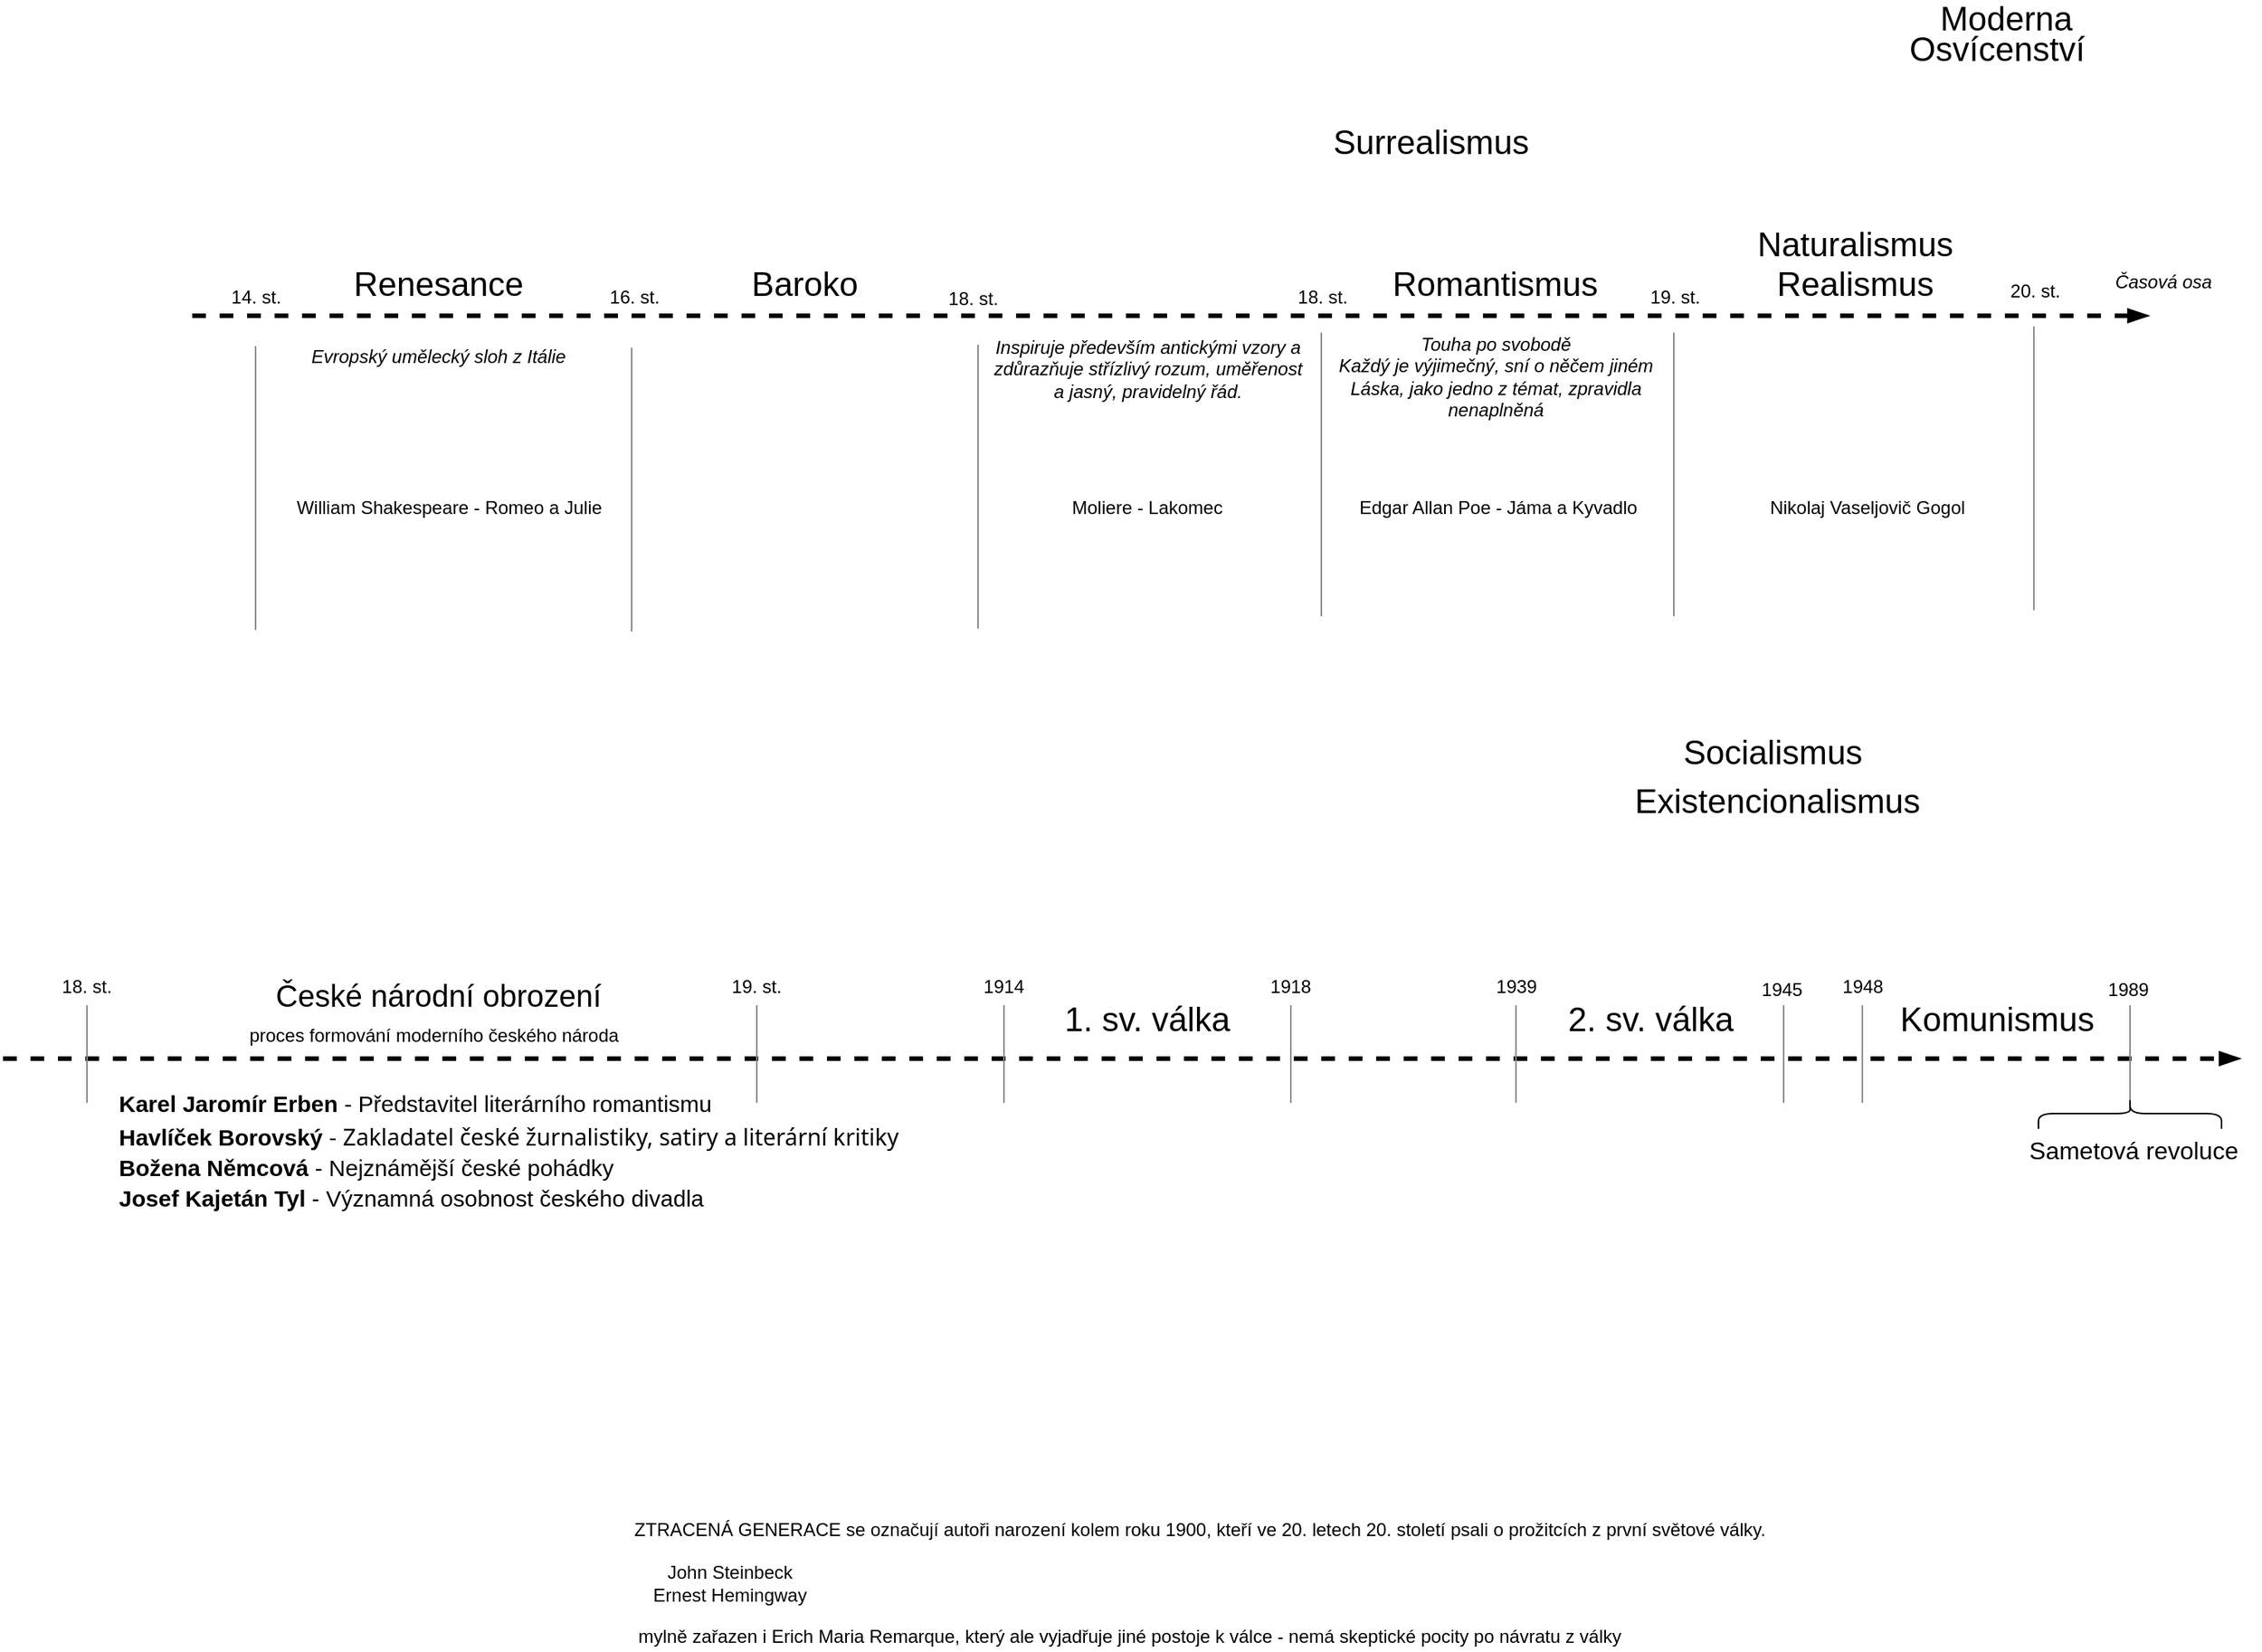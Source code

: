 <mxfile version="15.3.8" type="github">
  <diagram id="NkUVB_MuAY6k-S3Yqs2I" name="Page-1">
    <mxGraphModel dx="1185" dy="662" grid="0" gridSize="10" guides="1" tooltips="1" connect="1" arrows="1" fold="1" page="0" pageScale="1" pageWidth="827" pageHeight="1169" math="0" shadow="0">
      <root>
        <mxCell id="0" />
        <mxCell id="1" parent="0" />
        <mxCell id="TmIskUd6S_NqrXWgK_SJ-1" value="" style="endArrow=blockThin;dashed=1;html=1;strokeWidth=3;jumpSize=0;jumpStyle=arc;endSize=6;curved=1;endFill=1;" edge="1" parent="1">
          <mxGeometry width="50" height="50" relative="1" as="geometry">
            <mxPoint x="341" y="343" as="sourcePoint" />
            <mxPoint x="1623" y="343" as="targetPoint" />
          </mxGeometry>
        </mxCell>
        <mxCell id="TmIskUd6S_NqrXWgK_SJ-2" value="&lt;font style=&quot;font-size: 22px&quot;&gt;Renesance&lt;/font&gt;" style="text;html=1;strokeColor=none;fillColor=none;align=center;verticalAlign=middle;whiteSpace=wrap;rounded=0;" vertex="1" parent="1">
          <mxGeometry x="430" y="313" width="145" height="20" as="geometry" />
        </mxCell>
        <mxCell id="TmIskUd6S_NqrXWgK_SJ-3" value="&lt;i&gt;Časová osa&lt;/i&gt;" style="text;html=1;strokeColor=none;fillColor=none;align=center;verticalAlign=middle;whiteSpace=wrap;rounded=0;" vertex="1" parent="1">
          <mxGeometry x="1591" y="311" width="84" height="20" as="geometry" />
        </mxCell>
        <mxCell id="TmIskUd6S_NqrXWgK_SJ-4" value="&lt;font style=&quot;font-size: 22px&quot;&gt;Romantismus&lt;/font&gt;" style="text;html=1;strokeColor=none;fillColor=none;align=center;verticalAlign=middle;whiteSpace=wrap;rounded=0;" vertex="1" parent="1">
          <mxGeometry x="1108" y="313" width="174" height="20" as="geometry" />
        </mxCell>
        <mxCell id="TmIskUd6S_NqrXWgK_SJ-5" value="&lt;font style=&quot;font-size: 22px&quot;&gt;Baroko&lt;br&gt;&lt;/font&gt;" style="text;html=1;strokeColor=none;fillColor=none;align=center;verticalAlign=middle;whiteSpace=wrap;rounded=0;" vertex="1" parent="1">
          <mxGeometry x="670" y="313" width="145" height="20" as="geometry" />
        </mxCell>
        <mxCell id="TmIskUd6S_NqrXWgK_SJ-6" value="" style="endArrow=none;html=1;strokeWidth=1;strokeColor=#8A8A8A;" edge="1" parent="1">
          <mxGeometry width="50" height="50" relative="1" as="geometry">
            <mxPoint x="856" y="548" as="sourcePoint" />
            <mxPoint x="856" y="362.0" as="targetPoint" />
          </mxGeometry>
        </mxCell>
        <mxCell id="TmIskUd6S_NqrXWgK_SJ-7" value="" style="endArrow=none;html=1;strokeWidth=1;strokeColor=#8A8A8A;" edge="1" parent="1">
          <mxGeometry width="50" height="50" relative="1" as="geometry">
            <mxPoint x="1081" y="540" as="sourcePoint" />
            <mxPoint x="1081" y="354.0" as="targetPoint" />
          </mxGeometry>
        </mxCell>
        <mxCell id="TmIskUd6S_NqrXWgK_SJ-8" value="&lt;font style=&quot;font-size: 22px&quot;&gt;Surrealismus&lt;/font&gt;" style="text;html=1;strokeColor=none;fillColor=none;align=center;verticalAlign=middle;whiteSpace=wrap;rounded=0;" vertex="1" parent="1">
          <mxGeometry x="1066" y="220" width="174" height="20" as="geometry" />
        </mxCell>
        <mxCell id="TmIskUd6S_NqrXWgK_SJ-9" value="18. st." style="text;html=1;strokeColor=none;fillColor=none;align=center;verticalAlign=middle;whiteSpace=wrap;rounded=0;" vertex="1" parent="1">
          <mxGeometry x="822" y="322" width="62" height="20" as="geometry" />
        </mxCell>
        <mxCell id="TmIskUd6S_NqrXWgK_SJ-10" value="14. st." style="text;html=1;strokeColor=none;fillColor=none;align=center;verticalAlign=middle;whiteSpace=wrap;rounded=0;" vertex="1" parent="1">
          <mxGeometry x="352" y="321" width="62" height="20" as="geometry" />
        </mxCell>
        <mxCell id="TmIskUd6S_NqrXWgK_SJ-11" value="&lt;font style=&quot;font-size: 22px&quot;&gt;Realismus&lt;/font&gt;" style="text;html=1;strokeColor=none;fillColor=none;align=center;verticalAlign=middle;whiteSpace=wrap;rounded=0;" vertex="1" parent="1">
          <mxGeometry x="1344" y="313" width="174" height="20" as="geometry" />
        </mxCell>
        <mxCell id="TmIskUd6S_NqrXWgK_SJ-12" value="&lt;font style=&quot;font-size: 22px&quot;&gt;Naturalismus&lt;/font&gt;" style="text;html=1;strokeColor=none;fillColor=none;align=center;verticalAlign=middle;whiteSpace=wrap;rounded=0;" vertex="1" parent="1">
          <mxGeometry x="1344" y="287" width="174" height="20" as="geometry" />
        </mxCell>
        <mxCell id="TmIskUd6S_NqrXWgK_SJ-13" value="16. st." style="text;html=1;strokeColor=none;fillColor=none;align=center;verticalAlign=middle;whiteSpace=wrap;rounded=0;" vertex="1" parent="1">
          <mxGeometry x="600" y="321" width="62" height="20" as="geometry" />
        </mxCell>
        <mxCell id="TmIskUd6S_NqrXWgK_SJ-14" value="" style="endArrow=none;html=1;strokeWidth=1;strokeColor=#8A8A8A;" edge="1" parent="1">
          <mxGeometry width="50" height="50" relative="1" as="geometry">
            <mxPoint x="629" y="550" as="sourcePoint" />
            <mxPoint x="629" y="364.0" as="targetPoint" />
          </mxGeometry>
        </mxCell>
        <mxCell id="TmIskUd6S_NqrXWgK_SJ-15" value="" style="endArrow=none;html=1;strokeWidth=1;strokeColor=#8A8A8A;" edge="1" parent="1">
          <mxGeometry width="50" height="50" relative="1" as="geometry">
            <mxPoint x="382.5" y="549.0" as="sourcePoint" />
            <mxPoint x="382.5" y="363" as="targetPoint" />
          </mxGeometry>
        </mxCell>
        <mxCell id="TmIskUd6S_NqrXWgK_SJ-16" value="18. st." style="text;html=1;strokeColor=none;fillColor=none;align=center;verticalAlign=middle;whiteSpace=wrap;rounded=0;" vertex="1" parent="1">
          <mxGeometry x="1051" y="321" width="62" height="20" as="geometry" />
        </mxCell>
        <mxCell id="TmIskUd6S_NqrXWgK_SJ-17" value="" style="endArrow=none;html=1;strokeWidth=1;strokeColor=#8A8A8A;" edge="1" parent="1">
          <mxGeometry width="50" height="50" relative="1" as="geometry">
            <mxPoint x="1312" y="540" as="sourcePoint" />
            <mxPoint x="1312" y="354.0" as="targetPoint" />
          </mxGeometry>
        </mxCell>
        <mxCell id="TmIskUd6S_NqrXWgK_SJ-18" value="19. st." style="text;html=1;strokeColor=none;fillColor=none;align=center;verticalAlign=middle;whiteSpace=wrap;rounded=0;" vertex="1" parent="1">
          <mxGeometry x="1282" y="321" width="62" height="20" as="geometry" />
        </mxCell>
        <mxCell id="TmIskUd6S_NqrXWgK_SJ-19" value="20. st." style="text;html=1;strokeColor=none;fillColor=none;align=center;verticalAlign=middle;whiteSpace=wrap;rounded=0;" vertex="1" parent="1">
          <mxGeometry x="1518" y="317" width="62" height="20" as="geometry" />
        </mxCell>
        <mxCell id="TmIskUd6S_NqrXWgK_SJ-20" value="" style="endArrow=none;html=1;strokeWidth=1;strokeColor=#8A8A8A;" edge="1" parent="1">
          <mxGeometry width="50" height="50" relative="1" as="geometry">
            <mxPoint x="1548" y="536" as="sourcePoint" />
            <mxPoint x="1548" y="350" as="targetPoint" />
          </mxGeometry>
        </mxCell>
        <mxCell id="TmIskUd6S_NqrXWgK_SJ-21" value="William Shakespeare - Romeo a Julie" style="text;html=1;strokeColor=none;fillColor=none;align=center;verticalAlign=middle;whiteSpace=wrap;rounded=0;" vertex="1" parent="1">
          <mxGeometry x="399" y="459" width="221" height="20" as="geometry" />
        </mxCell>
        <mxCell id="TmIskUd6S_NqrXWgK_SJ-22" value="Moliere - Lakomec" style="text;html=1;strokeColor=none;fillColor=none;align=center;verticalAlign=middle;whiteSpace=wrap;rounded=0;" vertex="1" parent="1">
          <mxGeometry x="895" y="459" width="144" height="20" as="geometry" />
        </mxCell>
        <mxCell id="TmIskUd6S_NqrXWgK_SJ-23" value="Nikolaj Vaseljovič Gogol" style="text;html=1;strokeColor=none;fillColor=none;align=center;verticalAlign=middle;whiteSpace=wrap;rounded=0;" vertex="1" parent="1">
          <mxGeometry x="1367" y="459" width="144" height="20" as="geometry" />
        </mxCell>
        <mxCell id="TmIskUd6S_NqrXWgK_SJ-24" value="&lt;i&gt;Evropský umělecký sloh z Itálie&lt;/i&gt;" style="text;html=1;strokeColor=none;fillColor=none;align=center;verticalAlign=middle;whiteSpace=wrap;rounded=0;" vertex="1" parent="1">
          <mxGeometry x="407" y="360" width="191" height="20" as="geometry" />
        </mxCell>
        <mxCell id="TmIskUd6S_NqrXWgK_SJ-25" value="Edgar Allan Poe - Jáma a Kyvadlo" style="text;html=1;strokeColor=none;fillColor=none;align=center;verticalAlign=middle;whiteSpace=wrap;rounded=0;" vertex="1" parent="1">
          <mxGeometry x="1101.5" y="459" width="190" height="20" as="geometry" />
        </mxCell>
        <mxCell id="TmIskUd6S_NqrXWgK_SJ-26" value="&lt;i&gt;Touha po svobodě&lt;br&gt;Každý je výjimečný, sní o něčem jiném&lt;br&gt;&lt;/i&gt;&lt;i&gt;Láska, jako jedno z témat, zpravidla nenaplněná&lt;br&gt;&lt;/i&gt;" style="text;html=1;strokeColor=none;fillColor=none;align=center;verticalAlign=middle;whiteSpace=wrap;rounded=0;" vertex="1" parent="1">
          <mxGeometry x="1089.5" y="352" width="211" height="61" as="geometry" />
        </mxCell>
        <mxCell id="TmIskUd6S_NqrXWgK_SJ-27" value="&lt;i&gt;Inspiruje především antickými vzory a zdůrazňuje střízlivý rozum, uměřenost a jasný, pravidelný řád.&lt;br&gt;&lt;/i&gt;" style="text;html=1;strokeColor=none;fillColor=none;align=center;verticalAlign=middle;whiteSpace=wrap;rounded=0;" vertex="1" parent="1">
          <mxGeometry x="860.5" y="350" width="213" height="55" as="geometry" />
        </mxCell>
        <mxCell id="TmIskUd6S_NqrXWgK_SJ-28" value="&lt;font style=&quot;font-size: 22px&quot;&gt;Moderna&lt;br&gt;&lt;/font&gt;" style="text;html=1;strokeColor=none;fillColor=none;align=center;verticalAlign=middle;whiteSpace=wrap;rounded=0;" vertex="1" parent="1">
          <mxGeometry x="1443" y="139" width="174" height="20" as="geometry" />
        </mxCell>
        <mxCell id="TmIskUd6S_NqrXWgK_SJ-30" value="" style="endArrow=blockThin;dashed=1;html=1;strokeWidth=3;jumpSize=0;jumpStyle=arc;endSize=6;curved=1;endFill=1;" edge="1" parent="1">
          <mxGeometry width="50" height="50" relative="1" as="geometry">
            <mxPoint x="217" y="830" as="sourcePoint" />
            <mxPoint x="1683" y="830" as="targetPoint" />
          </mxGeometry>
        </mxCell>
        <mxCell id="TmIskUd6S_NqrXWgK_SJ-31" value="" style="endArrow=none;html=1;strokeWidth=1;strokeColor=#8A8A8A;" edge="1" parent="1">
          <mxGeometry width="50" height="50" relative="1" as="geometry">
            <mxPoint x="1208.58" y="859" as="sourcePoint" />
            <mxPoint x="1208.58" y="795" as="targetPoint" />
          </mxGeometry>
        </mxCell>
        <mxCell id="TmIskUd6S_NqrXWgK_SJ-32" value="&lt;font style=&quot;font-size: 22px&quot;&gt;1. sv. válka&lt;/font&gt;" style="text;html=1;strokeColor=none;fillColor=none;align=center;verticalAlign=middle;whiteSpace=wrap;rounded=0;" vertex="1" parent="1">
          <mxGeometry x="880" y="795" width="174" height="20" as="geometry" />
        </mxCell>
        <mxCell id="TmIskUd6S_NqrXWgK_SJ-33" value="&lt;font style=&quot;font-size: 22px&quot;&gt;2. sv. válka&lt;/font&gt;" style="text;html=1;strokeColor=none;fillColor=none;align=center;verticalAlign=middle;whiteSpace=wrap;rounded=0;" vertex="1" parent="1">
          <mxGeometry x="1210" y="795" width="174" height="20" as="geometry" />
        </mxCell>
        <mxCell id="TmIskUd6S_NqrXWgK_SJ-34" value="" style="endArrow=none;html=1;strokeWidth=1;strokeColor=#8A8A8A;" edge="1" parent="1">
          <mxGeometry width="50" height="50" relative="1" as="geometry">
            <mxPoint x="1061" y="859" as="sourcePoint" />
            <mxPoint x="1061" y="795" as="targetPoint" />
          </mxGeometry>
        </mxCell>
        <mxCell id="TmIskUd6S_NqrXWgK_SJ-35" value="" style="endArrow=none;html=1;strokeWidth=1;strokeColor=#8A8A8A;" edge="1" parent="1">
          <mxGeometry width="50" height="50" relative="1" as="geometry">
            <mxPoint x="873.0" y="859" as="sourcePoint" />
            <mxPoint x="873.0" y="795" as="targetPoint" />
          </mxGeometry>
        </mxCell>
        <mxCell id="TmIskUd6S_NqrXWgK_SJ-36" value="" style="endArrow=none;html=1;strokeWidth=1;strokeColor=#8A8A8A;" edge="1" parent="1">
          <mxGeometry width="50" height="50" relative="1" as="geometry">
            <mxPoint x="1384" y="859" as="sourcePoint" />
            <mxPoint x="1384" y="795" as="targetPoint" />
          </mxGeometry>
        </mxCell>
        <mxCell id="TmIskUd6S_NqrXWgK_SJ-37" value="1914" style="text;html=1;strokeColor=none;fillColor=none;align=center;verticalAlign=middle;whiteSpace=wrap;rounded=0;" vertex="1" parent="1">
          <mxGeometry x="842" y="773" width="62" height="20" as="geometry" />
        </mxCell>
        <mxCell id="TmIskUd6S_NqrXWgK_SJ-38" value="1918" style="text;html=1;strokeColor=none;fillColor=none;align=center;verticalAlign=middle;whiteSpace=wrap;rounded=0;" vertex="1" parent="1">
          <mxGeometry x="1030" y="773" width="62" height="20" as="geometry" />
        </mxCell>
        <mxCell id="TmIskUd6S_NqrXWgK_SJ-39" value="1939" style="text;html=1;strokeColor=none;fillColor=none;align=center;verticalAlign=middle;whiteSpace=wrap;rounded=0;" vertex="1" parent="1">
          <mxGeometry x="1178" y="773" width="62" height="20" as="geometry" />
        </mxCell>
        <mxCell id="TmIskUd6S_NqrXWgK_SJ-40" value="1945" style="text;html=1;strokeColor=none;fillColor=none;align=center;verticalAlign=middle;whiteSpace=wrap;rounded=0;" vertex="1" parent="1">
          <mxGeometry x="1352" y="775" width="62" height="20" as="geometry" />
        </mxCell>
        <mxCell id="TmIskUd6S_NqrXWgK_SJ-41" value="" style="endArrow=none;html=1;strokeWidth=1;strokeColor=#8A8A8A;" edge="1" parent="1">
          <mxGeometry width="50" height="50" relative="1" as="geometry">
            <mxPoint x="1435.58" y="859" as="sourcePoint" />
            <mxPoint x="1435.58" y="795" as="targetPoint" />
          </mxGeometry>
        </mxCell>
        <mxCell id="TmIskUd6S_NqrXWgK_SJ-42" value="1948" style="text;html=1;strokeColor=none;fillColor=none;align=center;verticalAlign=middle;whiteSpace=wrap;rounded=0;" vertex="1" parent="1">
          <mxGeometry x="1405" y="773" width="62" height="20" as="geometry" />
        </mxCell>
        <mxCell id="TmIskUd6S_NqrXWgK_SJ-43" value="&lt;font style=&quot;font-size: 22px&quot;&gt;Komunismus&lt;/font&gt;" style="text;html=1;strokeColor=none;fillColor=none;align=center;verticalAlign=middle;whiteSpace=wrap;rounded=0;" vertex="1" parent="1">
          <mxGeometry x="1437" y="795" width="174" height="20" as="geometry" />
        </mxCell>
        <mxCell id="TmIskUd6S_NqrXWgK_SJ-44" value="1989" style="text;html=1;strokeColor=none;fillColor=none;align=center;verticalAlign=middle;whiteSpace=wrap;rounded=0;" vertex="1" parent="1">
          <mxGeometry x="1579" y="775" width="62" height="20" as="geometry" />
        </mxCell>
        <mxCell id="TmIskUd6S_NqrXWgK_SJ-45" value="" style="endArrow=none;html=1;strokeWidth=1;strokeColor=#8A8A8A;" edge="1" parent="1">
          <mxGeometry width="50" height="50" relative="1" as="geometry">
            <mxPoint x="1611" y="859.0" as="sourcePoint" />
            <mxPoint x="1611" y="795" as="targetPoint" />
          </mxGeometry>
        </mxCell>
        <mxCell id="TmIskUd6S_NqrXWgK_SJ-46" value="&lt;font style=&quot;font-size: 16px&quot;&gt;Sametová revoluce&lt;/font&gt;" style="text;html=1;align=center;verticalAlign=middle;whiteSpace=wrap;rounded=0;" vertex="1" parent="1">
          <mxGeometry x="1529.5" y="874" width="167" height="32" as="geometry" />
        </mxCell>
        <mxCell id="TmIskUd6S_NqrXWgK_SJ-47" value="&lt;font style=&quot;font-size: 22px&quot;&gt;Socialismus&lt;br&gt;&lt;/font&gt;" style="text;html=1;strokeColor=none;fillColor=none;align=center;verticalAlign=middle;whiteSpace=wrap;rounded=0;" vertex="1" parent="1">
          <mxGeometry x="1289.5" y="620" width="174" height="20" as="geometry" />
        </mxCell>
        <mxCell id="TmIskUd6S_NqrXWgK_SJ-48" value="&lt;font style=&quot;font-size: 22px&quot;&gt;Existencionalismus&lt;br&gt;&lt;/font&gt;" style="text;html=1;strokeColor=none;fillColor=none;align=center;verticalAlign=middle;whiteSpace=wrap;rounded=0;" vertex="1" parent="1">
          <mxGeometry x="1293" y="652" width="174" height="20" as="geometry" />
        </mxCell>
        <mxCell id="TmIskUd6S_NqrXWgK_SJ-49" value="&lt;div class=&quot;cxgpxx05 d1544ag0 sj5x9vvc tw6a2znq l9j0dhe7 ni8dbmo4 stjgntxs e72ty7fz qlfml3jp inkptoze jm1wdb64 qv66sw1b ljqsnud1 odn2s2vf tkr6xdv7 qttc61fc&quot; style=&quot;padding: 8px 12px ; border-radius: 18px 18px 18px 4px ; overflow-wrap: break-word ; position: relative ; overflow: hidden ; max-width: 564px ; word-break: break-word ; z-index: 1&quot;&gt;&lt;div class=&quot;rq0escxv l9j0dhe7 du4w35lb __fb-dark-mode&quot; style=&quot;z-index: 0 ; position: relative ; box-sizing: border-box&quot;&gt;&lt;div class=&quot;ii04i59q jq4qci2q g9io39s2 oo9gr5id&quot; dir=&quot;auto&quot; style=&quot;line-height: 20px&quot;&gt;&lt;span style=&quot;font-size: 15px ; font-family: inherit&quot;&gt;&lt;b&gt;Karel Jaromír Erben&lt;/b&gt; -&amp;nbsp;&lt;/span&gt;&lt;span style=&quot;font-size: 15px&quot;&gt;Představitel literárního romantismu&lt;/span&gt;&lt;/div&gt;&lt;div class=&quot;ii04i59q jq4qci2q g9io39s2 oo9gr5id&quot; dir=&quot;auto&quot; style=&quot;font-size: 15px ; line-height: 20px&quot;&gt;&lt;span style=&quot;font-family: inherit&quot;&gt;&lt;b&gt;Havlíček Borovský&lt;/b&gt; -&amp;nbsp;&lt;/span&gt;&lt;span&gt;&lt;font face=&quot;segoe ui historic, segoe ui, helvetica, arial, sans-serif&quot; style=&quot;font-size: 15px&quot;&gt;Zakladatel české žurnalistiky, satiry a literární kritiky&lt;/font&gt;&lt;/span&gt;&lt;br&gt;&lt;/div&gt;&lt;div class=&quot;ii04i59q jq4qci2q g9io39s2 oo9gr5id&quot; dir=&quot;auto&quot; style=&quot;font-size: 15px ; font-family: inherit ; line-height: 20px&quot;&gt;&lt;span style=&quot;font-family: inherit&quot;&gt;&lt;b&gt;Božena Němcová&lt;/b&gt; - Nejznámější české pohádky&lt;/span&gt;&lt;/div&gt;&lt;div class=&quot;ii04i59q jq4qci2q g9io39s2 oo9gr5id&quot; dir=&quot;auto&quot; style=&quot;font-size: 15px ; font-family: inherit ; line-height: 20px&quot;&gt;&lt;span style=&quot;font-family: inherit&quot;&gt;&lt;b&gt;Josef Kajetán Tyl&lt;/b&gt; - Významná osobnost českého divadla&lt;/span&gt;&lt;/div&gt;&lt;/div&gt;&lt;/div&gt;&lt;div class=&quot;ns4p8fja j83agx80 cbu4d94t a6sixzi8 bkfpd7mw d2edcug0 buofh1pr nred35xi&quot; style=&quot;align-items: inherit ; justify-content: flex-end ; flex-direction: column ; max-width: 100% ; display: flex ; font-family: &amp;#34;segoe ui historic&amp;#34; , &amp;#34;segoe ui&amp;#34; , &amp;#34;helvetica&amp;#34; , &amp;#34;arial&amp;#34; , sans-serif ; color: rgb(28 , 30 , 33) ; font-size: 15px&quot;&gt;&lt;/div&gt;" style="text;html=1;align=left;verticalAlign=middle;resizable=0;points=[];autosize=1;strokeWidth=1;" vertex="1" parent="1">
          <mxGeometry x="279" y="839" width="520" height="102" as="geometry" />
        </mxCell>
        <mxCell id="TmIskUd6S_NqrXWgK_SJ-50" value="18. st." style="text;html=1;strokeColor=none;fillColor=none;align=center;verticalAlign=middle;whiteSpace=wrap;rounded=0;" vertex="1" parent="1">
          <mxGeometry x="241" y="773" width="62" height="20" as="geometry" />
        </mxCell>
        <mxCell id="TmIskUd6S_NqrXWgK_SJ-51" value="" style="endArrow=none;html=1;strokeWidth=1;strokeColor=#8A8A8A;" edge="1" parent="1">
          <mxGeometry width="50" height="50" relative="1" as="geometry">
            <mxPoint x="272" y="859" as="sourcePoint" />
            <mxPoint x="272" y="795" as="targetPoint" />
          </mxGeometry>
        </mxCell>
        <mxCell id="TmIskUd6S_NqrXWgK_SJ-52" value="&lt;div class=&quot;ii04i59q jq4qci2q g9io39s2 oo9gr5id&quot; dir=&quot;auto&quot; style=&quot;font-family: inherit ; font-size: 20px ; line-height: 20px&quot;&gt;České národní obrození&lt;/div&gt;&lt;div&gt;&lt;b&gt;&lt;br&gt;&lt;/b&gt;&lt;/div&gt;" style="text;html=1;strokeColor=none;fillColor=none;align=center;verticalAlign=middle;whiteSpace=wrap;rounded=0;" vertex="1" parent="1">
          <mxGeometry x="285" y="785" width="435" height="21" as="geometry" />
        </mxCell>
        <mxCell id="TmIskUd6S_NqrXWgK_SJ-53" value="19. st." style="text;html=1;strokeColor=none;fillColor=none;align=center;verticalAlign=middle;whiteSpace=wrap;rounded=0;" vertex="1" parent="1">
          <mxGeometry x="680" y="773" width="62" height="20" as="geometry" />
        </mxCell>
        <mxCell id="TmIskUd6S_NqrXWgK_SJ-54" value="" style="endArrow=none;html=1;strokeWidth=1;strokeColor=#8A8A8A;" edge="1" parent="1">
          <mxGeometry width="50" height="50" relative="1" as="geometry">
            <mxPoint x="711" y="859" as="sourcePoint" />
            <mxPoint x="711" y="795" as="targetPoint" />
          </mxGeometry>
        </mxCell>
        <mxCell id="TmIskUd6S_NqrXWgK_SJ-55" value="" style="shape=curlyBracket;whiteSpace=wrap;html=1;rounded=1;strokeWidth=1;align=left;rotation=90;" vertex="1" parent="1">
          <mxGeometry x="1601" y="806" width="20" height="120" as="geometry" />
        </mxCell>
        <mxCell id="TmIskUd6S_NqrXWgK_SJ-56" value="&lt;font style=&quot;font-size: 22px&quot;&gt;Osvícenství&lt;br&gt;&lt;/font&gt;" style="text;html=1;strokeColor=none;fillColor=none;align=center;verticalAlign=middle;whiteSpace=wrap;rounded=0;" vertex="1" parent="1">
          <mxGeometry x="1437" y="159" width="174" height="20" as="geometry" />
        </mxCell>
        <mxCell id="TmIskUd6S_NqrXWgK_SJ-57" value="ZTRACENÁ GENERACE ﻿se označují autoři narození kolem roku 1900, kteří ve 20. letech 20. století psali o prožitcích z první světové války." style="text;html=1;align=center;verticalAlign=middle;resizable=0;points=[];autosize=1;strokeColor=none;fillColor=none;" vertex="1" parent="1">
          <mxGeometry x="625" y="1130" width="751" height="18" as="geometry" />
        </mxCell>
        <mxCell id="TmIskUd6S_NqrXWgK_SJ-58" value="John Steinbeck&lt;br&gt;Ernest Hemingway" style="text;html=1;align=center;verticalAlign=middle;resizable=0;points=[];autosize=1;strokeColor=none;fillColor=none;" vertex="1" parent="1">
          <mxGeometry x="637" y="1158" width="111" height="32" as="geometry" />
        </mxCell>
        <mxCell id="TmIskUd6S_NqrXWgK_SJ-59" value="mylně zařazen i Erich Maria Remarque, který ale vyjadřuje jiné postoje k válce - nemá skeptické pocity po návratu z války" style="text;html=1;align=center;verticalAlign=middle;resizable=0;points=[];autosize=1;strokeColor=none;fillColor=none;" vertex="1" parent="1">
          <mxGeometry x="628" y="1200" width="654" height="18" as="geometry" />
        </mxCell>
        <mxCell id="TmIskUd6S_NqrXWgK_SJ-60" value="proces formování moderního českého národa" style="text;html=1;align=center;verticalAlign=middle;resizable=0;points=[];autosize=1;strokeColor=none;fillColor=none;" vertex="1" parent="1">
          <mxGeometry x="373" y="806" width="252" height="18" as="geometry" />
        </mxCell>
      </root>
    </mxGraphModel>
  </diagram>
</mxfile>
